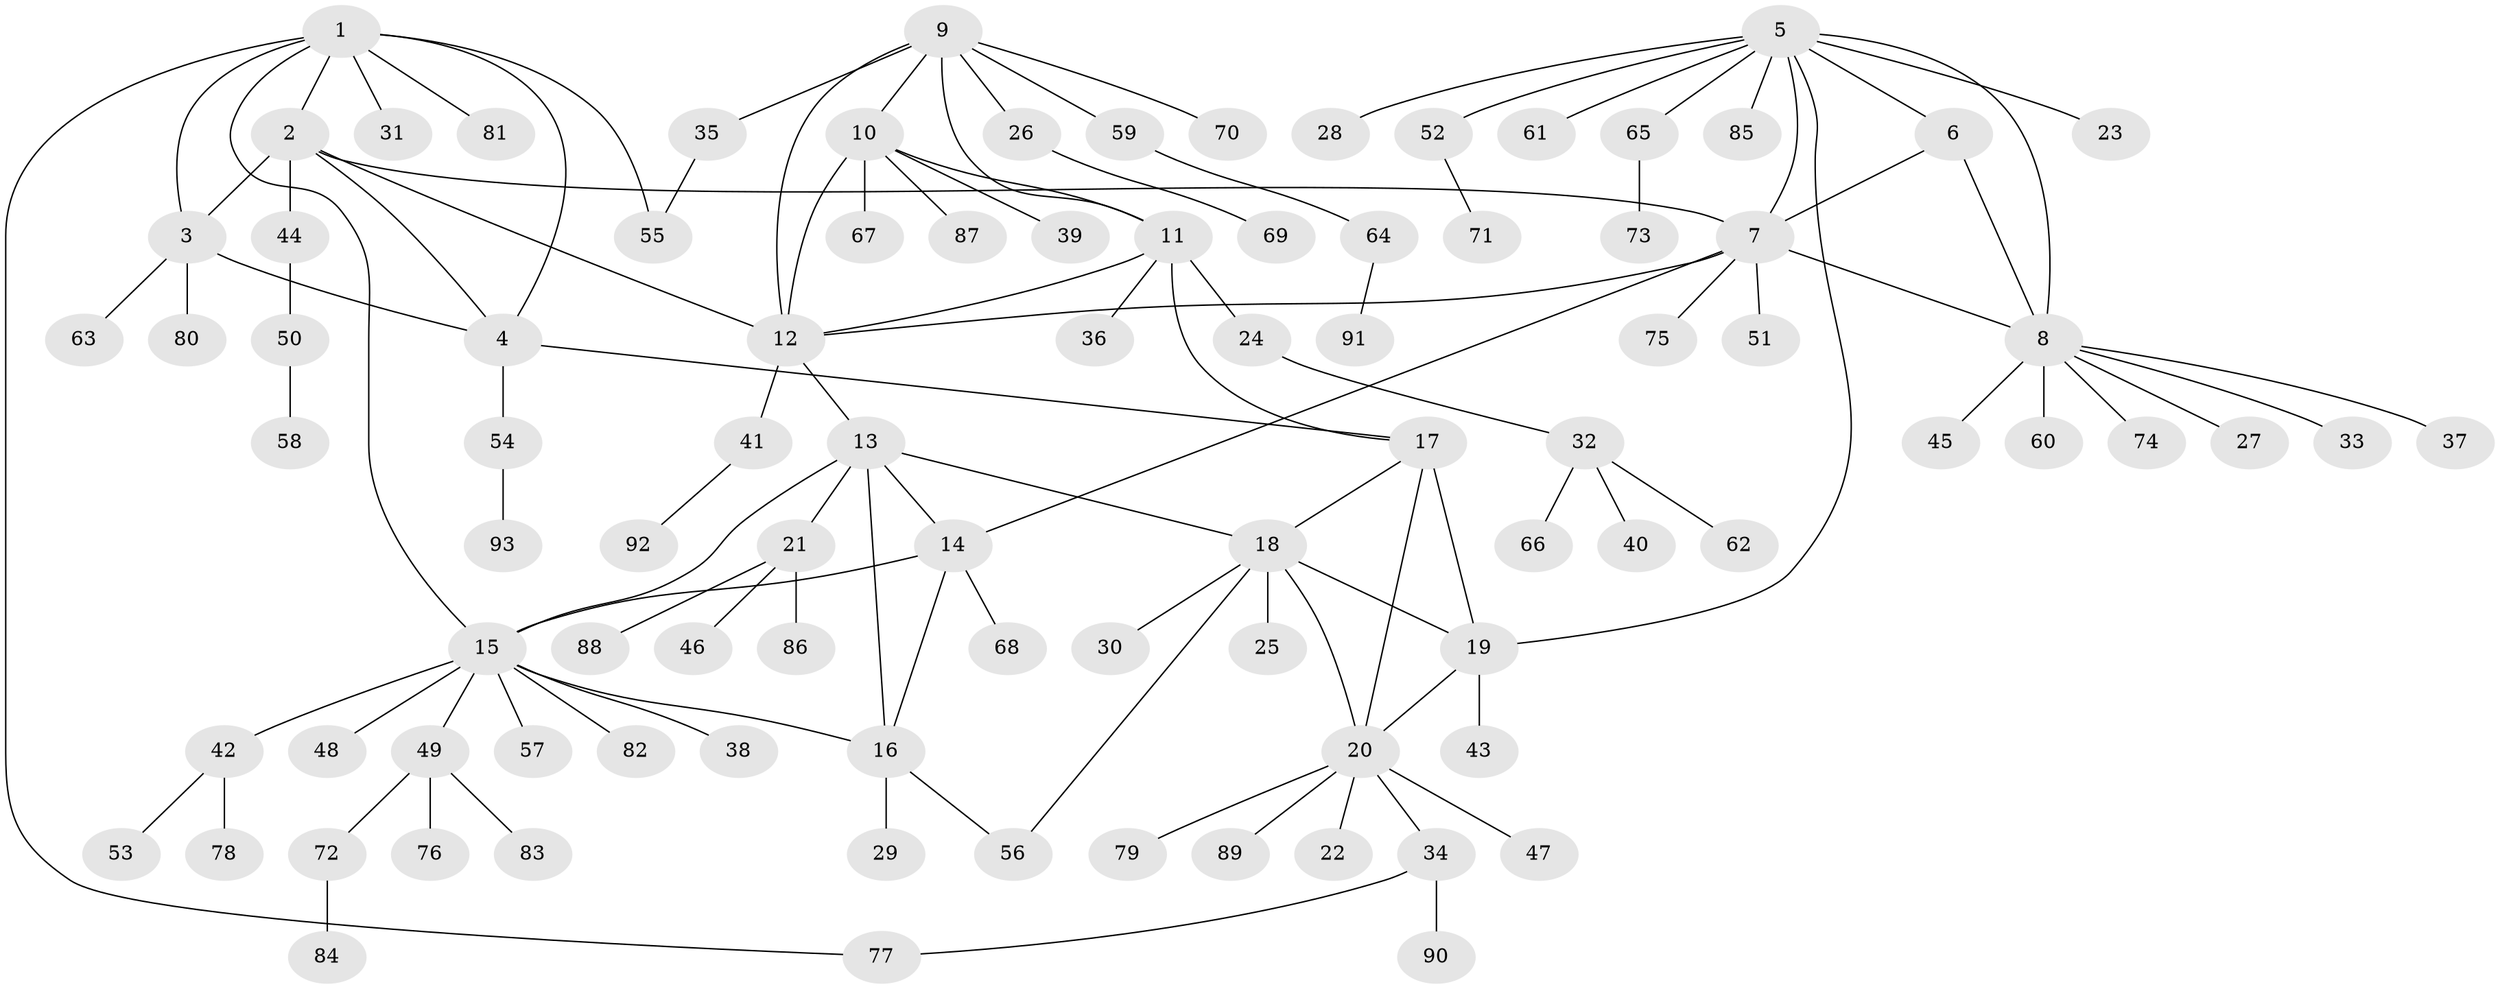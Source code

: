 // coarse degree distribution, {12: 0.05405405405405406, 10: 0.02702702702702703, 3: 0.05405405405405406, 6: 0.10810810810810811, 4: 0.02702702702702703, 5: 0.02702702702702703, 2: 0.08108108108108109, 1: 0.6216216216216216}
// Generated by graph-tools (version 1.1) at 2025/19/03/04/25 18:19:28]
// undirected, 93 vertices, 116 edges
graph export_dot {
graph [start="1"]
  node [color=gray90,style=filled];
  1;
  2;
  3;
  4;
  5;
  6;
  7;
  8;
  9;
  10;
  11;
  12;
  13;
  14;
  15;
  16;
  17;
  18;
  19;
  20;
  21;
  22;
  23;
  24;
  25;
  26;
  27;
  28;
  29;
  30;
  31;
  32;
  33;
  34;
  35;
  36;
  37;
  38;
  39;
  40;
  41;
  42;
  43;
  44;
  45;
  46;
  47;
  48;
  49;
  50;
  51;
  52;
  53;
  54;
  55;
  56;
  57;
  58;
  59;
  60;
  61;
  62;
  63;
  64;
  65;
  66;
  67;
  68;
  69;
  70;
  71;
  72;
  73;
  74;
  75;
  76;
  77;
  78;
  79;
  80;
  81;
  82;
  83;
  84;
  85;
  86;
  87;
  88;
  89;
  90;
  91;
  92;
  93;
  1 -- 2;
  1 -- 3;
  1 -- 4;
  1 -- 15;
  1 -- 31;
  1 -- 55;
  1 -- 77;
  1 -- 81;
  2 -- 3;
  2 -- 4;
  2 -- 7;
  2 -- 12;
  2 -- 44;
  3 -- 4;
  3 -- 63;
  3 -- 80;
  4 -- 17;
  4 -- 54;
  5 -- 6;
  5 -- 7;
  5 -- 8;
  5 -- 19;
  5 -- 23;
  5 -- 28;
  5 -- 52;
  5 -- 61;
  5 -- 65;
  5 -- 85;
  6 -- 7;
  6 -- 8;
  7 -- 8;
  7 -- 12;
  7 -- 14;
  7 -- 51;
  7 -- 75;
  8 -- 27;
  8 -- 33;
  8 -- 37;
  8 -- 45;
  8 -- 60;
  8 -- 74;
  9 -- 10;
  9 -- 11;
  9 -- 12;
  9 -- 26;
  9 -- 35;
  9 -- 59;
  9 -- 70;
  10 -- 11;
  10 -- 12;
  10 -- 39;
  10 -- 67;
  10 -- 87;
  11 -- 12;
  11 -- 17;
  11 -- 24;
  11 -- 36;
  12 -- 13;
  12 -- 41;
  13 -- 14;
  13 -- 15;
  13 -- 16;
  13 -- 18;
  13 -- 21;
  14 -- 15;
  14 -- 16;
  14 -- 68;
  15 -- 16;
  15 -- 38;
  15 -- 42;
  15 -- 48;
  15 -- 49;
  15 -- 57;
  15 -- 82;
  16 -- 29;
  16 -- 56;
  17 -- 18;
  17 -- 19;
  17 -- 20;
  18 -- 19;
  18 -- 20;
  18 -- 25;
  18 -- 30;
  18 -- 56;
  19 -- 20;
  19 -- 43;
  20 -- 22;
  20 -- 34;
  20 -- 47;
  20 -- 79;
  20 -- 89;
  21 -- 46;
  21 -- 86;
  21 -- 88;
  24 -- 32;
  26 -- 69;
  32 -- 40;
  32 -- 62;
  32 -- 66;
  34 -- 77;
  34 -- 90;
  35 -- 55;
  41 -- 92;
  42 -- 53;
  42 -- 78;
  44 -- 50;
  49 -- 72;
  49 -- 76;
  49 -- 83;
  50 -- 58;
  52 -- 71;
  54 -- 93;
  59 -- 64;
  64 -- 91;
  65 -- 73;
  72 -- 84;
}

